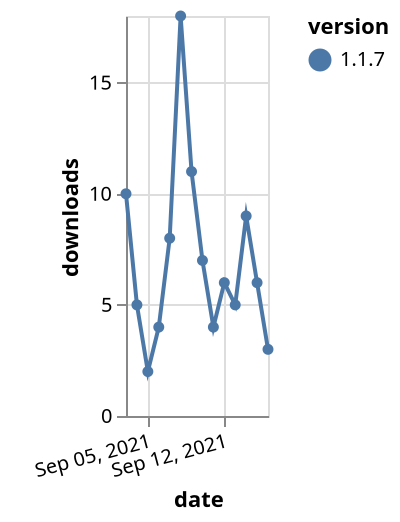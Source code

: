 {"$schema": "https://vega.github.io/schema/vega-lite/v5.json", "description": "A simple bar chart with embedded data.", "data": {"values": [{"date": "2021-09-03", "total": 50916, "delta": 10, "version": "1.1.7"}, {"date": "2021-09-04", "total": 50921, "delta": 5, "version": "1.1.7"}, {"date": "2021-09-05", "total": 50923, "delta": 2, "version": "1.1.7"}, {"date": "2021-09-06", "total": 50927, "delta": 4, "version": "1.1.7"}, {"date": "2021-09-07", "total": 50935, "delta": 8, "version": "1.1.7"}, {"date": "2021-09-08", "total": 50953, "delta": 18, "version": "1.1.7"}, {"date": "2021-09-09", "total": 50964, "delta": 11, "version": "1.1.7"}, {"date": "2021-09-10", "total": 50971, "delta": 7, "version": "1.1.7"}, {"date": "2021-09-11", "total": 50975, "delta": 4, "version": "1.1.7"}, {"date": "2021-09-12", "total": 50981, "delta": 6, "version": "1.1.7"}, {"date": "2021-09-13", "total": 50986, "delta": 5, "version": "1.1.7"}, {"date": "2021-09-14", "total": 50995, "delta": 9, "version": "1.1.7"}, {"date": "2021-09-15", "total": 51001, "delta": 6, "version": "1.1.7"}, {"date": "2021-09-16", "total": 51004, "delta": 3, "version": "1.1.7"}]}, "width": "container", "mark": {"type": "line", "point": {"filled": true}}, "encoding": {"x": {"field": "date", "type": "temporal", "timeUnit": "yearmonthdate", "title": "date", "axis": {"labelAngle": -15}}, "y": {"field": "delta", "type": "quantitative", "title": "downloads"}, "color": {"field": "version", "type": "nominal"}, "tooltip": {"field": "delta"}}}